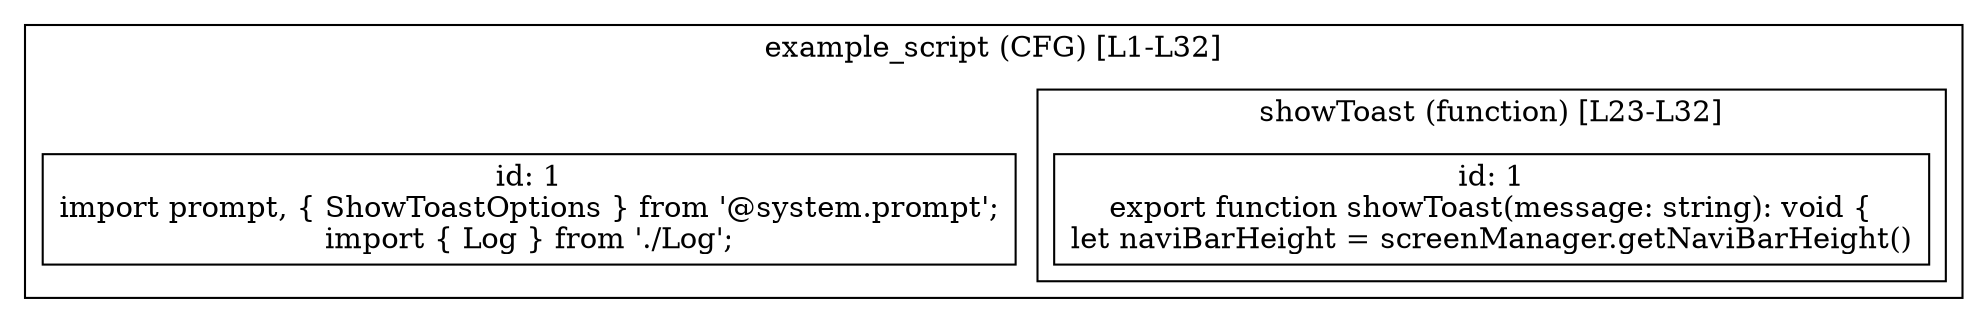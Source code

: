 digraph "57.ts" {
  subgraph "cluster_1" {
    label="example_script (CFG) [L1-L32]";
    node_1_1 [label="id: 1\nimport prompt, { ShowToastOptions } from '@system.prompt';
import { Log } from './Log';", shape=box];
  subgraph "cluster_2" {
    label="showToast (function) [L23-L32]";
    node_2_1 [label="id: 1\nexport function showToast(message: string): void {
let naviBarHeight = screenManager.getNaviBarHeight()", shape=box];
  }
  }
}